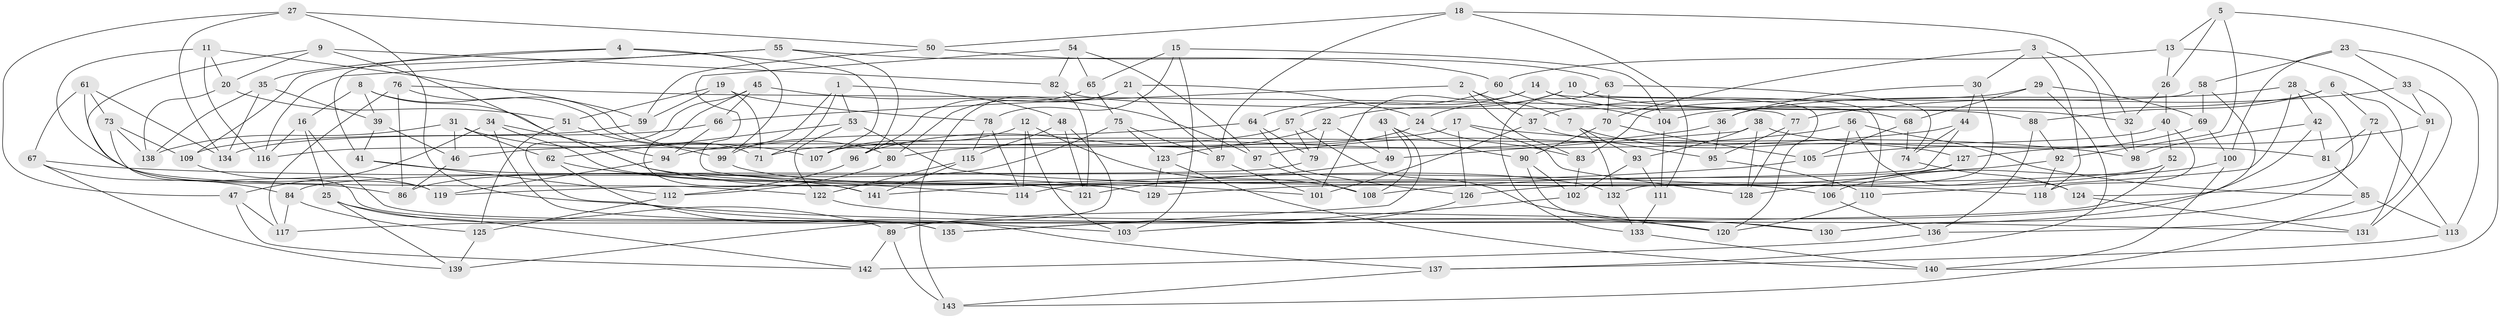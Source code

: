 // Generated by graph-tools (version 1.1) at 2025/56/03/09/25 04:56:53]
// undirected, 143 vertices, 286 edges
graph export_dot {
graph [start="1"]
  node [color=gray90,style=filled];
  1;
  2;
  3;
  4;
  5;
  6;
  7;
  8;
  9;
  10;
  11;
  12;
  13;
  14;
  15;
  16;
  17;
  18;
  19;
  20;
  21;
  22;
  23;
  24;
  25;
  26;
  27;
  28;
  29;
  30;
  31;
  32;
  33;
  34;
  35;
  36;
  37;
  38;
  39;
  40;
  41;
  42;
  43;
  44;
  45;
  46;
  47;
  48;
  49;
  50;
  51;
  52;
  53;
  54;
  55;
  56;
  57;
  58;
  59;
  60;
  61;
  62;
  63;
  64;
  65;
  66;
  67;
  68;
  69;
  70;
  71;
  72;
  73;
  74;
  75;
  76;
  77;
  78;
  79;
  80;
  81;
  82;
  83;
  84;
  85;
  86;
  87;
  88;
  89;
  90;
  91;
  92;
  93;
  94;
  95;
  96;
  97;
  98;
  99;
  100;
  101;
  102;
  103;
  104;
  105;
  106;
  107;
  108;
  109;
  110;
  111;
  112;
  113;
  114;
  115;
  116;
  117;
  118;
  119;
  120;
  121;
  122;
  123;
  124;
  125;
  126;
  127;
  128;
  129;
  130;
  131;
  132;
  133;
  134;
  135;
  136;
  137;
  138;
  139;
  140;
  141;
  142;
  143;
  1 -- 53;
  1 -- 48;
  1 -- 71;
  1 -- 99;
  2 -- 37;
  2 -- 66;
  2 -- 7;
  2 -- 83;
  3 -- 70;
  3 -- 98;
  3 -- 118;
  3 -- 30;
  4 -- 41;
  4 -- 107;
  4 -- 99;
  4 -- 35;
  5 -- 26;
  5 -- 92;
  5 -- 13;
  5 -- 140;
  6 -- 131;
  6 -- 88;
  6 -- 104;
  6 -- 72;
  7 -- 127;
  7 -- 93;
  7 -- 132;
  8 -- 71;
  8 -- 39;
  8 -- 101;
  8 -- 16;
  9 -- 86;
  9 -- 129;
  9 -- 20;
  9 -- 82;
  10 -- 24;
  10 -- 32;
  10 -- 110;
  10 -- 22;
  11 -- 20;
  11 -- 116;
  11 -- 122;
  11 -- 59;
  12 -- 103;
  12 -- 108;
  12 -- 107;
  12 -- 114;
  13 -- 91;
  13 -- 26;
  13 -- 60;
  14 -- 120;
  14 -- 68;
  14 -- 101;
  14 -- 57;
  15 -- 103;
  15 -- 65;
  15 -- 78;
  15 -- 104;
  16 -- 25;
  16 -- 135;
  16 -- 116;
  17 -- 98;
  17 -- 128;
  17 -- 116;
  17 -- 126;
  18 -- 50;
  18 -- 32;
  18 -- 111;
  18 -- 87;
  19 -- 51;
  19 -- 71;
  19 -- 78;
  19 -- 59;
  20 -- 51;
  20 -- 138;
  21 -- 87;
  21 -- 80;
  21 -- 143;
  21 -- 24;
  22 -- 79;
  22 -- 49;
  22 -- 96;
  23 -- 113;
  23 -- 58;
  23 -- 33;
  23 -- 100;
  24 -- 123;
  24 -- 83;
  25 -- 89;
  25 -- 139;
  25 -- 142;
  26 -- 40;
  26 -- 32;
  27 -- 134;
  27 -- 131;
  27 -- 47;
  27 -- 50;
  28 -- 130;
  28 -- 36;
  28 -- 42;
  28 -- 110;
  29 -- 37;
  29 -- 69;
  29 -- 68;
  29 -- 137;
  30 -- 132;
  30 -- 36;
  30 -- 44;
  31 -- 138;
  31 -- 107;
  31 -- 62;
  31 -- 46;
  32 -- 98;
  33 -- 91;
  33 -- 77;
  33 -- 131;
  34 -- 47;
  34 -- 94;
  34 -- 103;
  34 -- 121;
  35 -- 39;
  35 -- 134;
  35 -- 138;
  36 -- 80;
  36 -- 95;
  37 -- 101;
  37 -- 95;
  38 -- 81;
  38 -- 49;
  38 -- 93;
  38 -- 128;
  39 -- 41;
  39 -- 46;
  40 -- 107;
  40 -- 118;
  40 -- 52;
  41 -- 112;
  41 -- 141;
  42 -- 81;
  42 -- 89;
  42 -- 98;
  43 -- 108;
  43 -- 49;
  43 -- 135;
  43 -- 90;
  44 -- 46;
  44 -- 119;
  44 -- 74;
  45 -- 66;
  45 -- 97;
  45 -- 120;
  45 -- 141;
  46 -- 86;
  47 -- 142;
  47 -- 117;
  48 -- 121;
  48 -- 115;
  48 -- 139;
  49 -- 121;
  50 -- 63;
  50 -- 59;
  51 -- 125;
  51 -- 99;
  52 -- 114;
  52 -- 117;
  52 -- 126;
  53 -- 122;
  53 -- 118;
  53 -- 62;
  54 -- 65;
  54 -- 82;
  54 -- 129;
  54 -- 97;
  55 -- 116;
  55 -- 109;
  55 -- 96;
  55 -- 60;
  56 -- 106;
  56 -- 97;
  56 -- 124;
  56 -- 85;
  57 -- 79;
  57 -- 71;
  57 -- 120;
  58 -- 83;
  58 -- 69;
  58 -- 130;
  59 -- 109;
  60 -- 104;
  60 -- 64;
  61 -- 73;
  61 -- 67;
  61 -- 119;
  61 -- 134;
  62 -- 114;
  62 -- 137;
  63 -- 70;
  63 -- 133;
  63 -- 74;
  64 -- 126;
  64 -- 94;
  64 -- 79;
  65 -- 96;
  65 -- 75;
  66 -- 94;
  66 -- 134;
  67 -- 139;
  67 -- 84;
  67 -- 106;
  68 -- 105;
  68 -- 74;
  69 -- 105;
  69 -- 100;
  70 -- 105;
  70 -- 90;
  72 -- 81;
  72 -- 124;
  72 -- 113;
  73 -- 109;
  73 -- 135;
  73 -- 138;
  74 -- 124;
  75 -- 86;
  75 -- 87;
  75 -- 123;
  76 -- 117;
  76 -- 77;
  76 -- 86;
  76 -- 80;
  77 -- 128;
  77 -- 95;
  78 -- 114;
  78 -- 115;
  79 -- 84;
  80 -- 112;
  81 -- 85;
  82 -- 88;
  82 -- 121;
  83 -- 102;
  84 -- 125;
  84 -- 117;
  85 -- 143;
  85 -- 113;
  87 -- 101;
  88 -- 136;
  88 -- 92;
  89 -- 143;
  89 -- 142;
  90 -- 102;
  90 -- 130;
  91 -- 127;
  91 -- 136;
  92 -- 118;
  92 -- 108;
  93 -- 111;
  93 -- 102;
  94 -- 119;
  95 -- 110;
  96 -- 112;
  97 -- 108;
  99 -- 132;
  100 -- 140;
  100 -- 106;
  102 -- 103;
  104 -- 111;
  105 -- 141;
  106 -- 136;
  109 -- 119;
  110 -- 120;
  111 -- 133;
  112 -- 125;
  113 -- 137;
  115 -- 141;
  115 -- 122;
  122 -- 130;
  123 -- 129;
  123 -- 140;
  124 -- 131;
  125 -- 139;
  126 -- 135;
  127 -- 129;
  127 -- 128;
  132 -- 133;
  133 -- 140;
  136 -- 142;
  137 -- 143;
}
